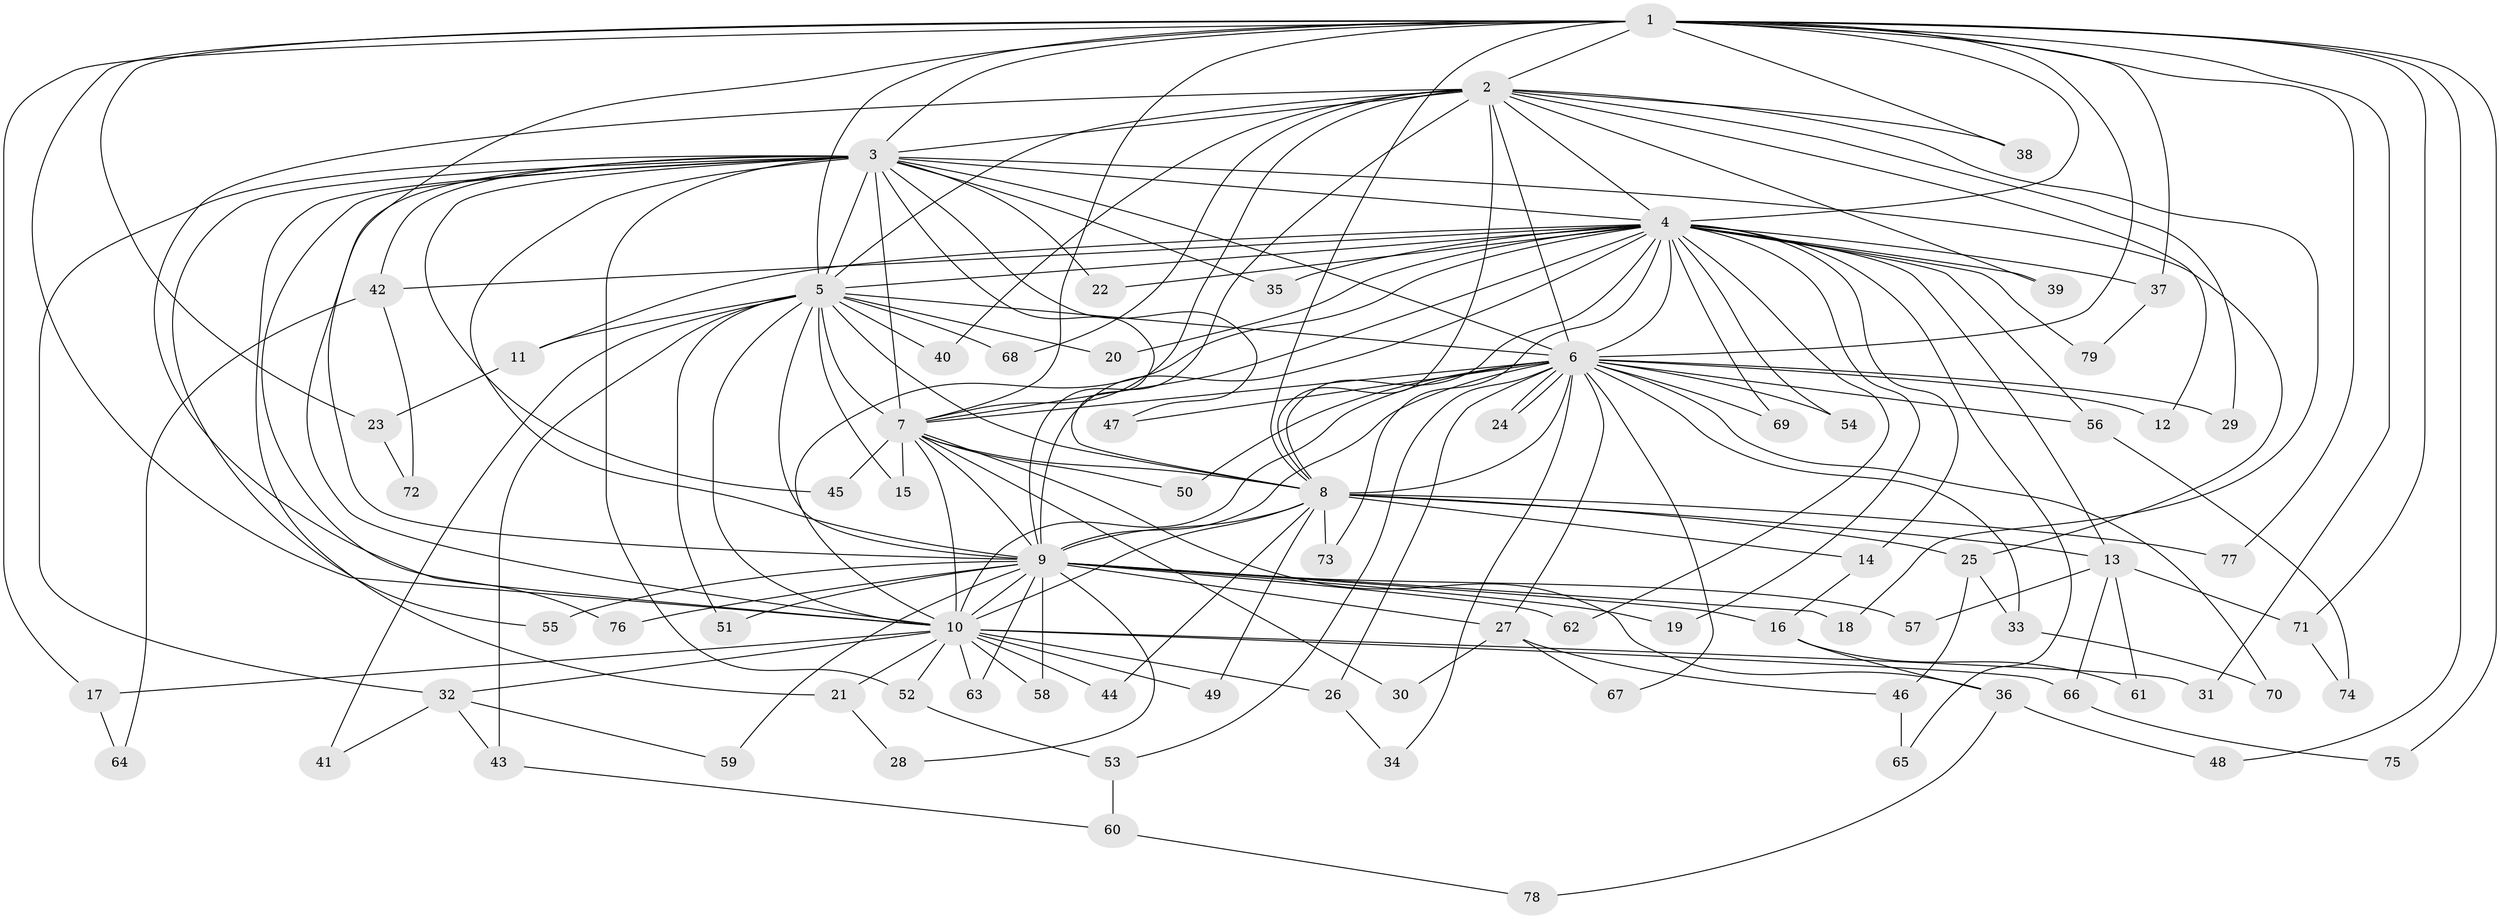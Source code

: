 // Generated by graph-tools (version 1.1) at 2025/46/03/09/25 04:46:42]
// undirected, 79 vertices, 183 edges
graph export_dot {
graph [start="1"]
  node [color=gray90,style=filled];
  1;
  2;
  3;
  4;
  5;
  6;
  7;
  8;
  9;
  10;
  11;
  12;
  13;
  14;
  15;
  16;
  17;
  18;
  19;
  20;
  21;
  22;
  23;
  24;
  25;
  26;
  27;
  28;
  29;
  30;
  31;
  32;
  33;
  34;
  35;
  36;
  37;
  38;
  39;
  40;
  41;
  42;
  43;
  44;
  45;
  46;
  47;
  48;
  49;
  50;
  51;
  52;
  53;
  54;
  55;
  56;
  57;
  58;
  59;
  60;
  61;
  62;
  63;
  64;
  65;
  66;
  67;
  68;
  69;
  70;
  71;
  72;
  73;
  74;
  75;
  76;
  77;
  78;
  79;
  1 -- 2;
  1 -- 3;
  1 -- 4;
  1 -- 5;
  1 -- 6;
  1 -- 7;
  1 -- 8;
  1 -- 9;
  1 -- 10;
  1 -- 17;
  1 -- 23;
  1 -- 31;
  1 -- 37;
  1 -- 38;
  1 -- 48;
  1 -- 71;
  1 -- 75;
  1 -- 77;
  2 -- 3;
  2 -- 4;
  2 -- 5;
  2 -- 6;
  2 -- 7;
  2 -- 8;
  2 -- 9;
  2 -- 10;
  2 -- 12;
  2 -- 18;
  2 -- 29;
  2 -- 38;
  2 -- 39;
  2 -- 40;
  2 -- 68;
  3 -- 4;
  3 -- 5;
  3 -- 6;
  3 -- 7;
  3 -- 8;
  3 -- 9;
  3 -- 10;
  3 -- 21;
  3 -- 22;
  3 -- 25;
  3 -- 32;
  3 -- 35;
  3 -- 42;
  3 -- 45;
  3 -- 47;
  3 -- 52;
  3 -- 55;
  3 -- 76;
  4 -- 5;
  4 -- 6;
  4 -- 7;
  4 -- 8;
  4 -- 9;
  4 -- 10;
  4 -- 11;
  4 -- 13;
  4 -- 14;
  4 -- 19;
  4 -- 20;
  4 -- 22;
  4 -- 35;
  4 -- 37;
  4 -- 39;
  4 -- 42;
  4 -- 54;
  4 -- 56;
  4 -- 62;
  4 -- 65;
  4 -- 69;
  4 -- 73;
  4 -- 79;
  5 -- 6;
  5 -- 7;
  5 -- 8;
  5 -- 9;
  5 -- 10;
  5 -- 11;
  5 -- 15;
  5 -- 20;
  5 -- 40;
  5 -- 41;
  5 -- 43;
  5 -- 51;
  5 -- 68;
  6 -- 7;
  6 -- 8;
  6 -- 9;
  6 -- 10;
  6 -- 12;
  6 -- 24;
  6 -- 24;
  6 -- 26;
  6 -- 27;
  6 -- 29;
  6 -- 33;
  6 -- 34;
  6 -- 47;
  6 -- 50;
  6 -- 53;
  6 -- 54;
  6 -- 56;
  6 -- 67;
  6 -- 69;
  6 -- 70;
  7 -- 8;
  7 -- 9;
  7 -- 10;
  7 -- 15;
  7 -- 30;
  7 -- 36;
  7 -- 45;
  7 -- 50;
  8 -- 9;
  8 -- 10;
  8 -- 13;
  8 -- 14;
  8 -- 25;
  8 -- 44;
  8 -- 49;
  8 -- 73;
  8 -- 77;
  9 -- 10;
  9 -- 16;
  9 -- 18;
  9 -- 19;
  9 -- 27;
  9 -- 28;
  9 -- 51;
  9 -- 55;
  9 -- 57;
  9 -- 58;
  9 -- 59;
  9 -- 62;
  9 -- 63;
  9 -- 76;
  10 -- 17;
  10 -- 21;
  10 -- 26;
  10 -- 31;
  10 -- 32;
  10 -- 44;
  10 -- 49;
  10 -- 52;
  10 -- 58;
  10 -- 63;
  10 -- 66;
  11 -- 23;
  13 -- 57;
  13 -- 61;
  13 -- 66;
  13 -- 71;
  14 -- 16;
  16 -- 36;
  16 -- 61;
  17 -- 64;
  21 -- 28;
  23 -- 72;
  25 -- 33;
  25 -- 46;
  26 -- 34;
  27 -- 30;
  27 -- 46;
  27 -- 67;
  32 -- 41;
  32 -- 43;
  32 -- 59;
  33 -- 70;
  36 -- 48;
  36 -- 78;
  37 -- 79;
  42 -- 64;
  42 -- 72;
  43 -- 60;
  46 -- 65;
  52 -- 53;
  53 -- 60;
  56 -- 74;
  60 -- 78;
  66 -- 75;
  71 -- 74;
}
